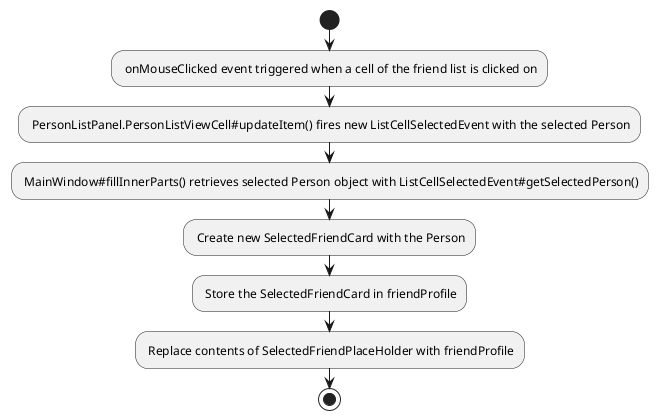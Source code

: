 @startuml

start
: onMouseClicked event triggered when a cell of the friend list is clicked on;
: PersonListPanel.PersonListViewCell#updateItem() fires new ListCellSelectedEvent with the selected Person;
: MainWindow#fillInnerParts() retrieves selected Person object with ListCellSelectedEvent#getSelectedPerson();
: Create new SelectedFriendCard with the Person;
: Store the SelectedFriendCard in friendProfile;
: Replace contents of SelectedFriendPlaceHolder with friendProfile;
stop

@enduml
